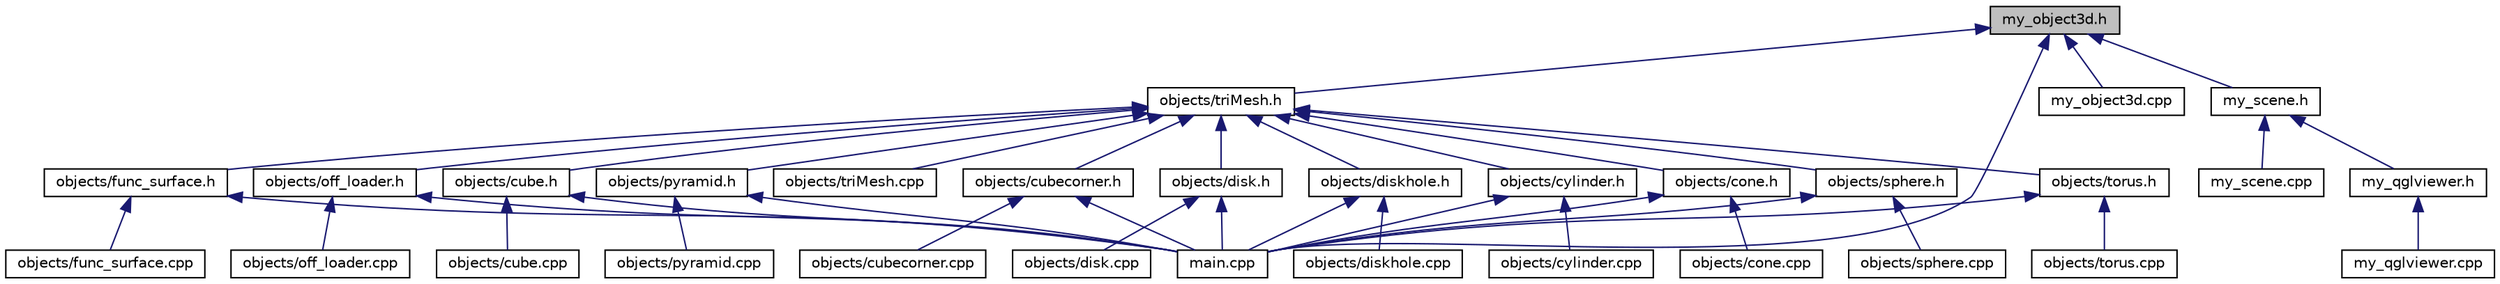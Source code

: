 digraph "my_object3d.h"
{
  edge [fontname="Helvetica",fontsize="10",labelfontname="Helvetica",labelfontsize="10"];
  node [fontname="Helvetica",fontsize="10",shape=record];
  Node1 [label="my_object3d.h",height=0.2,width=0.4,color="black", fillcolor="grey75", style="filled", fontcolor="black"];
  Node1 -> Node2 [dir="back",color="midnightblue",fontsize="10",style="solid",fontname="Helvetica"];
  Node2 [label="main.cpp",height=0.2,width=0.4,color="black", fillcolor="white", style="filled",URL="$main_8cpp.html",tooltip="Declares an application, a main window and a 3D scene. "];
  Node1 -> Node3 [dir="back",color="midnightblue",fontsize="10",style="solid",fontname="Helvetica"];
  Node3 [label="objects/triMesh.h",height=0.2,width=0.4,color="black", fillcolor="white", style="filled",URL="$triMesh_8h.html"];
  Node3 -> Node4 [dir="back",color="midnightblue",fontsize="10",style="solid",fontname="Helvetica"];
  Node4 [label="objects/cube.h",height=0.2,width=0.4,color="black", fillcolor="white", style="filled",URL="$cube_8h.html"];
  Node4 -> Node2 [dir="back",color="midnightblue",fontsize="10",style="solid",fontname="Helvetica"];
  Node4 -> Node5 [dir="back",color="midnightblue",fontsize="10",style="solid",fontname="Helvetica"];
  Node5 [label="objects/cube.cpp",height=0.2,width=0.4,color="black", fillcolor="white", style="filled",URL="$cube_8cpp.html"];
  Node3 -> Node6 [dir="back",color="midnightblue",fontsize="10",style="solid",fontname="Helvetica"];
  Node6 [label="objects/pyramid.h",height=0.2,width=0.4,color="black", fillcolor="white", style="filled",URL="$pyramid_8h.html"];
  Node6 -> Node2 [dir="back",color="midnightblue",fontsize="10",style="solid",fontname="Helvetica"];
  Node6 -> Node7 [dir="back",color="midnightblue",fontsize="10",style="solid",fontname="Helvetica"];
  Node7 [label="objects/pyramid.cpp",height=0.2,width=0.4,color="black", fillcolor="white", style="filled",URL="$pyramid_8cpp.html"];
  Node3 -> Node8 [dir="back",color="midnightblue",fontsize="10",style="solid",fontname="Helvetica"];
  Node8 [label="objects/cubecorner.h",height=0.2,width=0.4,color="black", fillcolor="white", style="filled",URL="$cubecorner_8h.html"];
  Node8 -> Node2 [dir="back",color="midnightblue",fontsize="10",style="solid",fontname="Helvetica"];
  Node8 -> Node9 [dir="back",color="midnightblue",fontsize="10",style="solid",fontname="Helvetica"];
  Node9 [label="objects/cubecorner.cpp",height=0.2,width=0.4,color="black", fillcolor="white", style="filled",URL="$cubecorner_8cpp.html"];
  Node3 -> Node10 [dir="back",color="midnightblue",fontsize="10",style="solid",fontname="Helvetica"];
  Node10 [label="objects/disk.h",height=0.2,width=0.4,color="black", fillcolor="white", style="filled",URL="$disk_8h.html"];
  Node10 -> Node2 [dir="back",color="midnightblue",fontsize="10",style="solid",fontname="Helvetica"];
  Node10 -> Node11 [dir="back",color="midnightblue",fontsize="10",style="solid",fontname="Helvetica"];
  Node11 [label="objects/disk.cpp",height=0.2,width=0.4,color="black", fillcolor="white", style="filled",URL="$disk_8cpp.html"];
  Node3 -> Node12 [dir="back",color="midnightblue",fontsize="10",style="solid",fontname="Helvetica"];
  Node12 [label="objects/diskhole.h",height=0.2,width=0.4,color="black", fillcolor="white", style="filled",URL="$diskhole_8h.html"];
  Node12 -> Node2 [dir="back",color="midnightblue",fontsize="10",style="solid",fontname="Helvetica"];
  Node12 -> Node13 [dir="back",color="midnightblue",fontsize="10",style="solid",fontname="Helvetica"];
  Node13 [label="objects/diskhole.cpp",height=0.2,width=0.4,color="black", fillcolor="white", style="filled",URL="$diskhole_8cpp.html"];
  Node3 -> Node14 [dir="back",color="midnightblue",fontsize="10",style="solid",fontname="Helvetica"];
  Node14 [label="objects/cylinder.h",height=0.2,width=0.4,color="black", fillcolor="white", style="filled",URL="$cylinder_8h.html"];
  Node14 -> Node2 [dir="back",color="midnightblue",fontsize="10",style="solid",fontname="Helvetica"];
  Node14 -> Node15 [dir="back",color="midnightblue",fontsize="10",style="solid",fontname="Helvetica"];
  Node15 [label="objects/cylinder.cpp",height=0.2,width=0.4,color="black", fillcolor="white", style="filled",URL="$cylinder_8cpp.html"];
  Node3 -> Node16 [dir="back",color="midnightblue",fontsize="10",style="solid",fontname="Helvetica"];
  Node16 [label="objects/cone.h",height=0.2,width=0.4,color="black", fillcolor="white", style="filled",URL="$cone_8h.html"];
  Node16 -> Node2 [dir="back",color="midnightblue",fontsize="10",style="solid",fontname="Helvetica"];
  Node16 -> Node17 [dir="back",color="midnightblue",fontsize="10",style="solid",fontname="Helvetica"];
  Node17 [label="objects/cone.cpp",height=0.2,width=0.4,color="black", fillcolor="white", style="filled",URL="$cone_8cpp.html"];
  Node3 -> Node18 [dir="back",color="midnightblue",fontsize="10",style="solid",fontname="Helvetica"];
  Node18 [label="objects/sphere.h",height=0.2,width=0.4,color="black", fillcolor="white", style="filled",URL="$sphere_8h.html"];
  Node18 -> Node2 [dir="back",color="midnightblue",fontsize="10",style="solid",fontname="Helvetica"];
  Node18 -> Node19 [dir="back",color="midnightblue",fontsize="10",style="solid",fontname="Helvetica"];
  Node19 [label="objects/sphere.cpp",height=0.2,width=0.4,color="black", fillcolor="white", style="filled",URL="$sphere_8cpp.html"];
  Node3 -> Node20 [dir="back",color="midnightblue",fontsize="10",style="solid",fontname="Helvetica"];
  Node20 [label="objects/torus.h",height=0.2,width=0.4,color="black", fillcolor="white", style="filled",URL="$torus_8h.html"];
  Node20 -> Node2 [dir="back",color="midnightblue",fontsize="10",style="solid",fontname="Helvetica"];
  Node20 -> Node21 [dir="back",color="midnightblue",fontsize="10",style="solid",fontname="Helvetica"];
  Node21 [label="objects/torus.cpp",height=0.2,width=0.4,color="black", fillcolor="white", style="filled",URL="$torus_8cpp.html"];
  Node3 -> Node22 [dir="back",color="midnightblue",fontsize="10",style="solid",fontname="Helvetica"];
  Node22 [label="objects/func_surface.h",height=0.2,width=0.4,color="black", fillcolor="white", style="filled",URL="$func__surface_8h.html"];
  Node22 -> Node2 [dir="back",color="midnightblue",fontsize="10",style="solid",fontname="Helvetica"];
  Node22 -> Node23 [dir="back",color="midnightblue",fontsize="10",style="solid",fontname="Helvetica"];
  Node23 [label="objects/func_surface.cpp",height=0.2,width=0.4,color="black", fillcolor="white", style="filled",URL="$func__surface_8cpp.html"];
  Node3 -> Node24 [dir="back",color="midnightblue",fontsize="10",style="solid",fontname="Helvetica"];
  Node24 [label="objects/off_loader.h",height=0.2,width=0.4,color="black", fillcolor="white", style="filled",URL="$off__loader_8h.html"];
  Node24 -> Node2 [dir="back",color="midnightblue",fontsize="10",style="solid",fontname="Helvetica"];
  Node24 -> Node25 [dir="back",color="midnightblue",fontsize="10",style="solid",fontname="Helvetica"];
  Node25 [label="objects/off_loader.cpp",height=0.2,width=0.4,color="black", fillcolor="white", style="filled",URL="$off__loader_8cpp.html"];
  Node3 -> Node26 [dir="back",color="midnightblue",fontsize="10",style="solid",fontname="Helvetica"];
  Node26 [label="objects/triMesh.cpp",height=0.2,width=0.4,color="black", fillcolor="white", style="filled",URL="$triMesh_8cpp.html"];
  Node1 -> Node27 [dir="back",color="midnightblue",fontsize="10",style="solid",fontname="Helvetica"];
  Node27 [label="my_object3d.cpp",height=0.2,width=0.4,color="black", fillcolor="white", style="filled",URL="$my__object3d_8cpp.html"];
  Node1 -> Node28 [dir="back",color="midnightblue",fontsize="10",style="solid",fontname="Helvetica"];
  Node28 [label="my_scene.h",height=0.2,width=0.4,color="black", fillcolor="white", style="filled",URL="$my__scene_8h.html",tooltip="Defines a custom 3D scene. "];
  Node28 -> Node29 [dir="back",color="midnightblue",fontsize="10",style="solid",fontname="Helvetica"];
  Node29 [label="my_qglviewer.h",height=0.2,width=0.4,color="black", fillcolor="white", style="filled",URL="$my__qglviewer_8h.html",tooltip="Defines a custom viewer. "];
  Node29 -> Node30 [dir="back",color="midnightblue",fontsize="10",style="solid",fontname="Helvetica"];
  Node30 [label="my_qglviewer.cpp",height=0.2,width=0.4,color="black", fillcolor="white", style="filled",URL="$my__qglviewer_8cpp.html"];
  Node28 -> Node31 [dir="back",color="midnightblue",fontsize="10",style="solid",fontname="Helvetica"];
  Node31 [label="my_scene.cpp",height=0.2,width=0.4,color="black", fillcolor="white", style="filled",URL="$my__scene_8cpp.html"];
}
